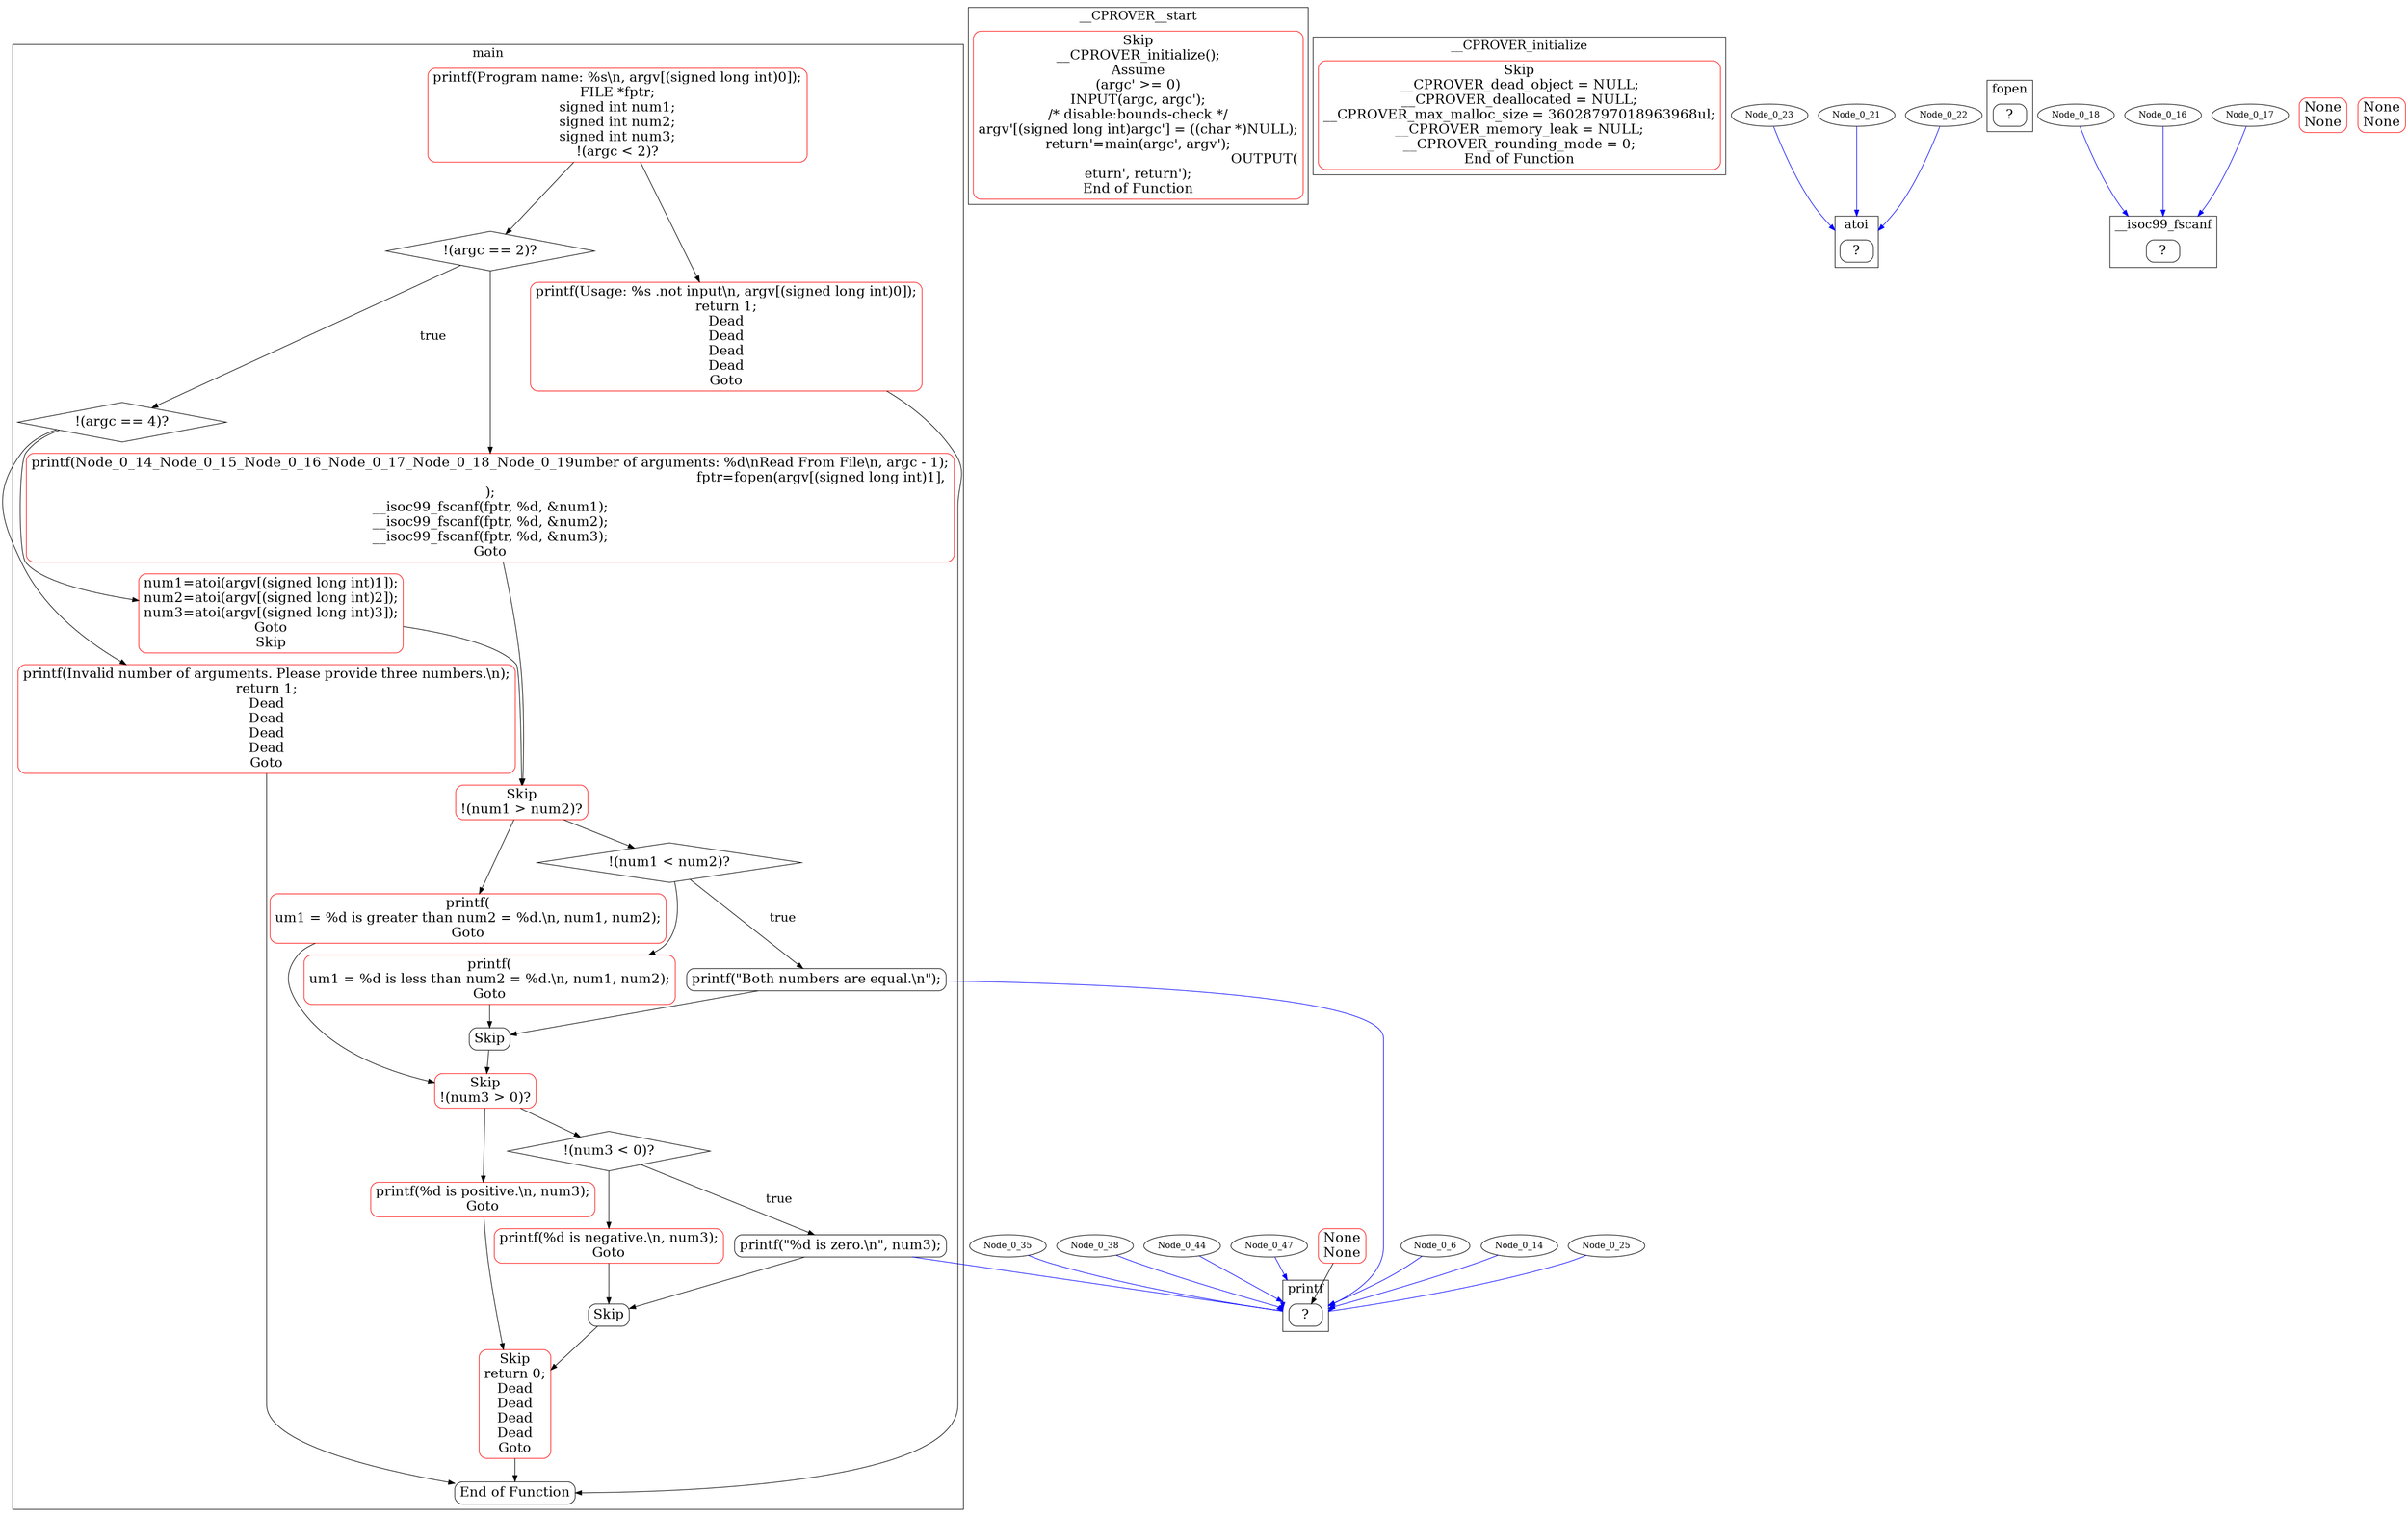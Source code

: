 digraph G {
color=black;
orientation=portrait;
fontsize=20;
compound=true;
size="30,40";
ratio=compress;
subgraph "cluster_main" {
label="main";
Node_0_13 [shape=diamond, fontsize=22, label="!(argc == 2)?"];
Node_0_13 -> Node_0_20 [fontsize=20, label="true"];
Node_0_20 [shape=diamond, fontsize=22, label="!(argc == 4)?"];
Node_0_58 [shape=Mrecord, fontsize=22, label="End of Function"];
Node_0_37 [shape=diamond, fontsize=22, label="!(num1 \< num2)?"];
Node_0_37 -> Node_0_40 [fontsize=20, label="true"];
Node_0_40 [shape=Mrecord, fontsize=22, label="printf(\"Both numbers are equal.\\n\");"];
Node_0_40 -> Node_0_41;
Node_0_41 [shape=Mrecord, fontsize=22, label="Skip"];
Node_0_46 [shape=diamond, fontsize=22, label="!(num3 \< 0)?"];
Node_0_46 -> Node_0_49 [fontsize=20, label="true"];
Node_0_49 [shape=Mrecord, fontsize=22, label="printf(\"%d is zero.\\n\", num3);"];
Node_0_49 -> Node_0_50;
Node_0_50 [shape=Mrecord, fontsize=22, label="Skip"];
Node_0_0_Node_0_1_Node_0_2_Node_0_3_Node_0_4_Node_0_5 [label="printf(\Program name: %s\\n\, argv[(signed long int)0]);\nFILE *fptr;\nsigned int num1;\nsigned int num2;\nsigned int num3;\n!(argc \< 2)?", shape=Mrecord, fontsize=22, color=red];
Node_0_0_Node_0_1_Node_0_2_Node_0_3_Node_0_4_Node_0_5 -> Node_0_13;
Node_0_21_Node_0_22_Node_0_23_Node_0_24_Node_0_32 [label="num1=atoi(argv[(signed long int)1]);\nnum2=atoi(argv[(signed long int)2]);\nnum3=atoi(argv[(signed long int)3]);\nGoto\nSkip", shape=Mrecord, fontsize=22, color=red];
Node_0_20 -> Node_0_21_Node_0_22_Node_0_23_Node_0_24_Node_0_32;
Node_0_14_Node_0_15_Node_0_16_Node_0_17_Node_0_18_Node_0_19 [label="printf(\Number of arguments: %d\\nRead From File\\n\, argc - 1);\nfptr=fopen(argv[(signed long int)1], \r\);\n__isoc99_fscanf(fptr, \%d\, &num1);\n__isoc99_fscanf(fptr, \%d\, &num2);\n__isoc99_fscanf(fptr, \%d\, &num3);\nGoto", shape=Mrecord, fontsize=22, color=red];
Node_0_13 -> Node_0_14_Node_0_15_Node_0_16_Node_0_17_Node_0_18_Node_0_19;
Node_0_6_Node_0_7_Node_0_8_Node_0_9_Node_0_10_Node_0_11_Node_0_12 [label="printf(\Usage: %s .not input\\n\, argv[(signed long int)0]);\nreturn 1;\nDead\nDead\nDead\nDead\nGoto", shape=Mrecord, fontsize=22, color=red];
Node_0_6_Node_0_7_Node_0_8_Node_0_9_Node_0_10_Node_0_11_Node_0_12 -> Node_0_58;
Node_0_0_Node_0_1_Node_0_2_Node_0_3_Node_0_4_Node_0_5 -> Node_0_6_Node_0_7_Node_0_8_Node_0_9_Node_0_10_Node_0_11_Node_0_12;
Node_0_25_Node_0_26_Node_0_27_Node_0_28_Node_0_29_Node_0_30_Node_0_31 [label="printf(\Invalid number of arguments. Please provide three numbers.\\n\);\nreturn 1;\nDead\nDead\nDead\nDead\nGoto", shape=Mrecord, fontsize=22, color=red];
Node_0_25_Node_0_26_Node_0_27_Node_0_28_Node_0_29_Node_0_30_Node_0_31 -> Node_0_58;
Node_0_20 -> Node_0_25_Node_0_26_Node_0_27_Node_0_28_Node_0_29_Node_0_30_Node_0_31;
Node_0_33_Node_0_34 [label="Skip\n!(num1 \> num2)?", shape=Mrecord, fontsize=22, color=red];
Node_0_33_Node_0_34 -> Node_0_37;
Node_0_21_Node_0_22_Node_0_23_Node_0_24_Node_0_32 -> Node_0_33_Node_0_34;
Node_0_14_Node_0_15_Node_0_16_Node_0_17_Node_0_18_Node_0_19 -> Node_0_33_Node_0_34;
Node_0_35_Node_0_36 [label="printf(\num1 = %d is greater than num2 = %d.\\n\, num1, num2);\nGoto", shape=Mrecord, fontsize=22, color=red];
Node_0_33_Node_0_34 -> Node_0_35_Node_0_36;
Node_0_38_Node_0_39 [label="printf(\num1 = %d is less than num2 = %d.\\n\, num1, num2);\nGoto", shape=Mrecord, fontsize=22, color=red];
Node_0_38_Node_0_39 -> Node_0_41;
Node_0_37 -> Node_0_38_Node_0_39;
Node_0_42_Node_0_43 [label="Skip\n!(num3 \> 0)?", shape=Mrecord, fontsize=22, color=red];
Node_0_42_Node_0_43 -> Node_0_46;
Node_0_41 -> Node_0_42_Node_0_43;
Node_0_35_Node_0_36 -> Node_0_42_Node_0_43;
Node_0_44_Node_0_45 [label="printf(\%d is positive.\\n\, num3);\nGoto", shape=Mrecord, fontsize=22, color=red];
Node_0_42_Node_0_43 -> Node_0_44_Node_0_45;
Node_0_47_Node_0_48 [label="printf(\%d is negative.\\n\, num3);\nGoto", shape=Mrecord, fontsize=22, color=red];
Node_0_47_Node_0_48 -> Node_0_50;
Node_0_46 -> Node_0_47_Node_0_48;
Node_0_51_Node_0_52_Node_0_53_Node_0_54_Node_0_55_Node_0_56_Node_0_57 [label="Skip\nreturn 0;\nDead\nDead\nDead\nDead\nGoto", shape=Mrecord, fontsize=22, color=red];
Node_0_51_Node_0_52_Node_0_53_Node_0_54_Node_0_55_Node_0_56_Node_0_57 -> Node_0_58;
Node_0_50 -> Node_0_51_Node_0_52_Node_0_53_Node_0_54_Node_0_55_Node_0_56_Node_0_57;
Node_0_44_Node_0_45 -> Node_0_51_Node_0_52_Node_0_53_Node_0_54_Node_0_55_Node_0_56_Node_0_57;
}

subgraph "cluster___CPROVER__start" {
label="__CPROVER__start";
Node_1_59_Node_1_60_Node_1_61_Node_1_62_Node_1_63_Node_1_64_Node_1_65_Node_1_66 [label="Skip\n__CPROVER_initialize();\nAssume\n(argc' \>= 0)\nINPUT(\argc\, argc');\n/* disable:bounds-check */\nargv'[(signed long int)argc'] = ((char *)NULL);\nreturn'=main(argc', argv');\nOUTPUT(\return'\, return');\nEnd of Function", shape=Mrecord, fontsize=22, color=red];
}

subgraph "cluster___CPROVER_initialize" {
label="__CPROVER_initialize";
Node_2_67_Node_2_68_Node_2_69_Node_2_70_Node_2_71_Node_2_72_Node_2_73 [label="Skip\n__CPROVER_dead_object = NULL;\n__CPROVER_deallocated = NULL;\n__CPROVER_max_malloc_size = 36028797018963968ul;\n__CPROVER_memory_leak = NULL;\n__CPROVER_rounding_mode = 0;\nEnd of Function", shape=Mrecord, fontsize=22, color=red];
}

subgraph "cluster_printf" {
rank=sink;
label="printf";
Node_3_0 [shape=Mrecord, fontsize=22, label="?"];
}

Node_0_6 -> Node_3_0 [lhead="cluster_printf", color=blue];
Node_0_14 -> Node_3_0 [lhead="cluster_printf", color=blue];
Node_0_25 -> Node_3_0 [lhead="cluster_printf", color=blue];
subgraph "cluster_atoi" {
rank=sink;
label="atoi";
Node_4_0 [shape=Mrecord, fontsize=22, label="?"];
}

Node_0_21 -> Node_4_0 [lhead="cluster_atoi", color=blue];
subgraph "cluster_fopen" {
rank=sink;
label="fopen";
Node_5_0 [shape=Mrecord, fontsize=22, label="?"];
}

Node_0_22 -> Node_4_0 [lhead="cluster_atoi", color=blue];
subgraph "cluster___isoc99_fscanf" {
rank=sink;
label="__isoc99_fscanf";
Node_6_0 [shape=Mrecord, fontsize=22, label="?"];
}

Node_0_16 -> Node_6_0 [lhead="cluster___isoc99_fscanf", color=blue];
Node_0_23 -> Node_4_0 [lhead="cluster_atoi", color=blue];
Node_0_17 -> Node_6_0 [lhead="cluster___isoc99_fscanf", color=blue];
Node_0_18 -> Node_6_0 [lhead="cluster___isoc99_fscanf", color=blue];
Node_0_35 -> Node_3_0 [lhead="cluster_printf", color=blue];
Node_0_40 -> Node_3_0 [lhead="cluster_printf", color=blue];
Node_0_38 -> Node_3_0 [lhead="cluster_printf", color=blue];
Node_0_44 -> Node_3_0 [lhead="cluster_printf", color=blue];
Node_0_49 -> Node_3_0 [lhead="cluster_printf", color=blue];
Node_0_47 -> Node_3_0 [lhead="cluster_printf", color=blue];
Node_3_0;
Node_0_6;
Node_0_14;
Node_0_25;
Node_0_21;
Node_4_0;
Node_0_22;
Node_0_16;
Node_6_0;
Node_0_23;
Node_0_17;
Node_0_18;
Node_0_35;
Node_0_40;
Node_0_38;
Node_0_44;
Node_0_49;
Node_0_47;
Node_1_64_Node_0_0 [label="None\nNone", shape=Mrecord, fontsize=22, color=red];
Node_1_64_Node_0_0 -> Node_3_0;
Node_0_15_Node_5_0 [label="None\nNone", shape=Mrecord, fontsize=22, color=red];
Node_1_60_Node_2_0 [label="None\nNone", shape=Mrecord, fontsize=22, color=red];
}
